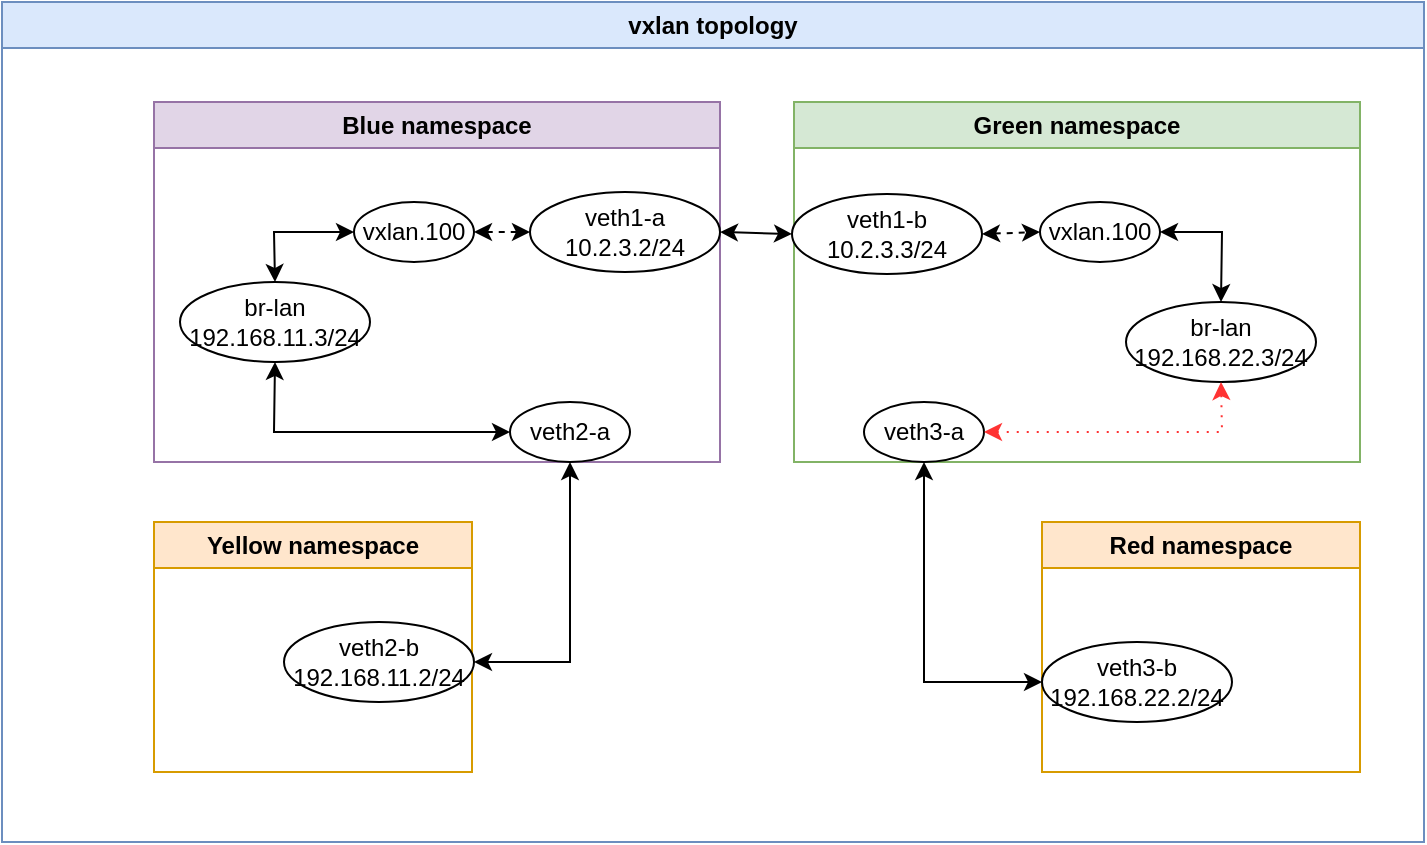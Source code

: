 <mxfile version="26.1.1">
  <diagram name="Page-1" id="sw6Nn3xSE8j5OQ7Urha7">
    <mxGraphModel dx="1434" dy="738" grid="1" gridSize="10" guides="1" tooltips="1" connect="1" arrows="1" fold="1" page="1" pageScale="1" pageWidth="850" pageHeight="1100" math="0" shadow="0">
      <root>
        <mxCell id="0" />
        <mxCell id="1" parent="0" />
        <mxCell id="GJlPNngb7z6mleHIEqyQ-1" value="vxlan topology" style="swimlane;whiteSpace=wrap;html=1;fillColor=#dae8fc;strokeColor=#6c8ebf;" vertex="1" parent="1">
          <mxGeometry x="39" y="250" width="711" height="420" as="geometry" />
        </mxCell>
        <mxCell id="GJlPNngb7z6mleHIEqyQ-2" value="Blue namespace" style="swimlane;whiteSpace=wrap;html=1;fillColor=#e1d5e7;strokeColor=#9673a6;" vertex="1" parent="GJlPNngb7z6mleHIEqyQ-1">
          <mxGeometry x="76" y="50" width="283" height="180" as="geometry" />
        </mxCell>
        <mxCell id="GJlPNngb7z6mleHIEqyQ-4" value="vxlan.100" style="ellipse;whiteSpace=wrap;html=1;" vertex="1" parent="GJlPNngb7z6mleHIEqyQ-2">
          <mxGeometry x="100" y="50" width="60" height="30" as="geometry" />
        </mxCell>
        <mxCell id="GJlPNngb7z6mleHIEqyQ-6" value="br-lan&lt;br&gt;192.168.11.3/24" style="ellipse;whiteSpace=wrap;html=1;" vertex="1" parent="GJlPNngb7z6mleHIEqyQ-2">
          <mxGeometry x="13" y="90" width="95" height="40" as="geometry" />
        </mxCell>
        <mxCell id="GJlPNngb7z6mleHIEqyQ-9" value="veth2-a" style="ellipse;whiteSpace=wrap;html=1;" vertex="1" parent="GJlPNngb7z6mleHIEqyQ-2">
          <mxGeometry x="178" y="150" width="60" height="30" as="geometry" />
        </mxCell>
        <mxCell id="GJlPNngb7z6mleHIEqyQ-3" value="veth1-a&lt;div&gt;10.2.3.2/24&lt;/div&gt;" style="ellipse;whiteSpace=wrap;html=1;" vertex="1" parent="GJlPNngb7z6mleHIEqyQ-2">
          <mxGeometry x="188" y="45" width="95" height="40" as="geometry" />
        </mxCell>
        <mxCell id="GJlPNngb7z6mleHIEqyQ-26" value="" style="endArrow=classic;startArrow=classic;html=1;rounded=0;exitX=1;exitY=0.5;exitDx=0;exitDy=0;entryX=0;entryY=0.5;entryDx=0;entryDy=0;dashed=1;" edge="1" parent="GJlPNngb7z6mleHIEqyQ-2" source="GJlPNngb7z6mleHIEqyQ-4" target="GJlPNngb7z6mleHIEqyQ-3">
          <mxGeometry width="50" height="50" relative="1" as="geometry">
            <mxPoint x="210" y="110" as="sourcePoint" />
            <mxPoint x="260" y="60" as="targetPoint" />
          </mxGeometry>
        </mxCell>
        <mxCell id="GJlPNngb7z6mleHIEqyQ-27" value="" style="endArrow=classic;startArrow=classic;html=1;rounded=0;exitX=0.5;exitY=0;exitDx=0;exitDy=0;entryX=0;entryY=0.5;entryDx=0;entryDy=0;" edge="1" parent="GJlPNngb7z6mleHIEqyQ-2" source="GJlPNngb7z6mleHIEqyQ-6" target="GJlPNngb7z6mleHIEqyQ-4">
          <mxGeometry width="50" height="50" relative="1" as="geometry">
            <mxPoint x="210" y="110" as="sourcePoint" />
            <mxPoint x="260" y="60" as="targetPoint" />
            <Array as="points">
              <mxPoint x="60" y="65" />
            </Array>
          </mxGeometry>
        </mxCell>
        <mxCell id="GJlPNngb7z6mleHIEqyQ-28" value="" style="endArrow=classic;startArrow=classic;html=1;rounded=0;exitX=0.5;exitY=1;exitDx=0;exitDy=0;entryX=0;entryY=0.5;entryDx=0;entryDy=0;" edge="1" parent="GJlPNngb7z6mleHIEqyQ-2" source="GJlPNngb7z6mleHIEqyQ-6" target="GJlPNngb7z6mleHIEqyQ-9">
          <mxGeometry width="50" height="50" relative="1" as="geometry">
            <mxPoint x="210" y="110" as="sourcePoint" />
            <mxPoint x="260" y="60" as="targetPoint" />
            <Array as="points">
              <mxPoint x="60" y="165" />
            </Array>
          </mxGeometry>
        </mxCell>
        <mxCell id="GJlPNngb7z6mleHIEqyQ-12" value="Green namespace" style="swimlane;whiteSpace=wrap;html=1;fillColor=#d5e8d4;strokeColor=#82b366;" vertex="1" parent="GJlPNngb7z6mleHIEqyQ-1">
          <mxGeometry x="396" y="50" width="283" height="180" as="geometry" />
        </mxCell>
        <mxCell id="GJlPNngb7z6mleHIEqyQ-13" value="vxlan.100" style="ellipse;whiteSpace=wrap;html=1;" vertex="1" parent="GJlPNngb7z6mleHIEqyQ-12">
          <mxGeometry x="123" y="50" width="60" height="30" as="geometry" />
        </mxCell>
        <mxCell id="GJlPNngb7z6mleHIEqyQ-14" value="br-lan&lt;br&gt;192.168.22.3/24" style="ellipse;whiteSpace=wrap;html=1;" vertex="1" parent="GJlPNngb7z6mleHIEqyQ-12">
          <mxGeometry x="166" y="100" width="95" height="40" as="geometry" />
        </mxCell>
        <mxCell id="GJlPNngb7z6mleHIEqyQ-15" value="veth1-b&lt;div&gt;10.2.3.3/24&lt;/div&gt;" style="ellipse;whiteSpace=wrap;html=1;" vertex="1" parent="GJlPNngb7z6mleHIEqyQ-12">
          <mxGeometry x="-1" y="46" width="95" height="40" as="geometry" />
        </mxCell>
        <mxCell id="GJlPNngb7z6mleHIEqyQ-16" value="veth3-a" style="ellipse;whiteSpace=wrap;html=1;" vertex="1" parent="GJlPNngb7z6mleHIEqyQ-12">
          <mxGeometry x="35" y="150" width="60" height="30" as="geometry" />
        </mxCell>
        <mxCell id="GJlPNngb7z6mleHIEqyQ-31" value="" style="endArrow=classic;startArrow=classic;html=1;rounded=0;entryX=0;entryY=0.5;entryDx=0;entryDy=0;exitX=1;exitY=0.5;exitDx=0;exitDy=0;dashed=1;" edge="1" parent="GJlPNngb7z6mleHIEqyQ-12" source="GJlPNngb7z6mleHIEqyQ-15" target="GJlPNngb7z6mleHIEqyQ-13">
          <mxGeometry width="50" height="50" relative="1" as="geometry">
            <mxPoint x="-110" y="110" as="sourcePoint" />
            <mxPoint x="-60" y="60" as="targetPoint" />
          </mxGeometry>
        </mxCell>
        <mxCell id="GJlPNngb7z6mleHIEqyQ-33" value="" style="endArrow=classic;startArrow=classic;html=1;rounded=0;entryX=0.5;entryY=1;entryDx=0;entryDy=0;exitX=1;exitY=0.5;exitDx=0;exitDy=0;strokeColor=light-dark(#FF3333,#EDEDED);dashed=1;dashPattern=1 4;" edge="1" parent="GJlPNngb7z6mleHIEqyQ-12" source="GJlPNngb7z6mleHIEqyQ-16" target="GJlPNngb7z6mleHIEqyQ-14">
          <mxGeometry width="50" height="50" relative="1" as="geometry">
            <mxPoint x="150" y="160" as="sourcePoint" />
            <mxPoint x="-60" y="60" as="targetPoint" />
            <Array as="points">
              <mxPoint x="214" y="165" />
            </Array>
          </mxGeometry>
        </mxCell>
        <mxCell id="GJlPNngb7z6mleHIEqyQ-35" value="" style="endArrow=classic;startArrow=classic;html=1;rounded=0;exitX=0.5;exitY=0;exitDx=0;exitDy=0;entryX=1;entryY=0.5;entryDx=0;entryDy=0;" edge="1" parent="GJlPNngb7z6mleHIEqyQ-12" source="GJlPNngb7z6mleHIEqyQ-14" target="GJlPNngb7z6mleHIEqyQ-13">
          <mxGeometry width="50" height="50" relative="1" as="geometry">
            <mxPoint x="28" y="110" as="sourcePoint" />
            <mxPoint x="78" y="60" as="targetPoint" />
            <Array as="points">
              <mxPoint x="214" y="65" />
            </Array>
          </mxGeometry>
        </mxCell>
        <mxCell id="GJlPNngb7z6mleHIEqyQ-29" value="" style="endArrow=classic;startArrow=classic;html=1;rounded=0;exitX=1;exitY=0.5;exitDx=0;exitDy=0;entryX=0.5;entryY=1;entryDx=0;entryDy=0;" edge="1" parent="GJlPNngb7z6mleHIEqyQ-1" source="GJlPNngb7z6mleHIEqyQ-18" target="GJlPNngb7z6mleHIEqyQ-9">
          <mxGeometry width="50" height="50" relative="1" as="geometry">
            <mxPoint x="286" y="160" as="sourcePoint" />
            <mxPoint x="336" y="110" as="targetPoint" />
            <Array as="points">
              <mxPoint x="284" y="330" />
            </Array>
          </mxGeometry>
        </mxCell>
        <mxCell id="GJlPNngb7z6mleHIEqyQ-30" value="" style="endArrow=classic;startArrow=classic;html=1;rounded=0;entryX=0;entryY=0.5;entryDx=0;entryDy=0;exitX=1;exitY=0.5;exitDx=0;exitDy=0;" edge="1" parent="GJlPNngb7z6mleHIEqyQ-1" source="GJlPNngb7z6mleHIEqyQ-3" target="GJlPNngb7z6mleHIEqyQ-15">
          <mxGeometry width="50" height="50" relative="1" as="geometry">
            <mxPoint x="286" y="160" as="sourcePoint" />
            <mxPoint x="336" y="110" as="targetPoint" />
          </mxGeometry>
        </mxCell>
        <mxCell id="GJlPNngb7z6mleHIEqyQ-34" value="" style="endArrow=classic;startArrow=classic;html=1;rounded=0;exitX=0;exitY=0.5;exitDx=0;exitDy=0;entryX=0.5;entryY=1;entryDx=0;entryDy=0;" edge="1" parent="GJlPNngb7z6mleHIEqyQ-1" source="GJlPNngb7z6mleHIEqyQ-24" target="GJlPNngb7z6mleHIEqyQ-16">
          <mxGeometry width="50" height="50" relative="1" as="geometry">
            <mxPoint x="286" y="160" as="sourcePoint" />
            <mxPoint x="336" y="110" as="targetPoint" />
            <Array as="points">
              <mxPoint x="461" y="340" />
            </Array>
          </mxGeometry>
        </mxCell>
        <mxCell id="GJlPNngb7z6mleHIEqyQ-43" value="Red namespace" style="swimlane;whiteSpace=wrap;html=1;fillColor=#ffe6cc;strokeColor=#d79b00;" vertex="1" parent="GJlPNngb7z6mleHIEqyQ-1">
          <mxGeometry x="520" y="260" width="159" height="125" as="geometry" />
        </mxCell>
        <mxCell id="GJlPNngb7z6mleHIEqyQ-24" value="veth3-b&lt;div&gt;192.168.22.2/24&lt;/div&gt;" style="ellipse;whiteSpace=wrap;html=1;" vertex="1" parent="GJlPNngb7z6mleHIEqyQ-43">
          <mxGeometry y="60" width="95" height="40" as="geometry" />
        </mxCell>
        <mxCell id="GJlPNngb7z6mleHIEqyQ-44" value="Yellow namespace" style="swimlane;whiteSpace=wrap;html=1;fillColor=#ffe6cc;strokeColor=#d79b00;" vertex="1" parent="GJlPNngb7z6mleHIEqyQ-1">
          <mxGeometry x="76" y="260" width="159" height="125" as="geometry" />
        </mxCell>
        <mxCell id="GJlPNngb7z6mleHIEqyQ-18" value="veth2-b&lt;br&gt;192.168.11.2/24" style="ellipse;whiteSpace=wrap;html=1;" vertex="1" parent="GJlPNngb7z6mleHIEqyQ-44">
          <mxGeometry x="65" y="50" width="95" height="40" as="geometry" />
        </mxCell>
      </root>
    </mxGraphModel>
  </diagram>
</mxfile>
